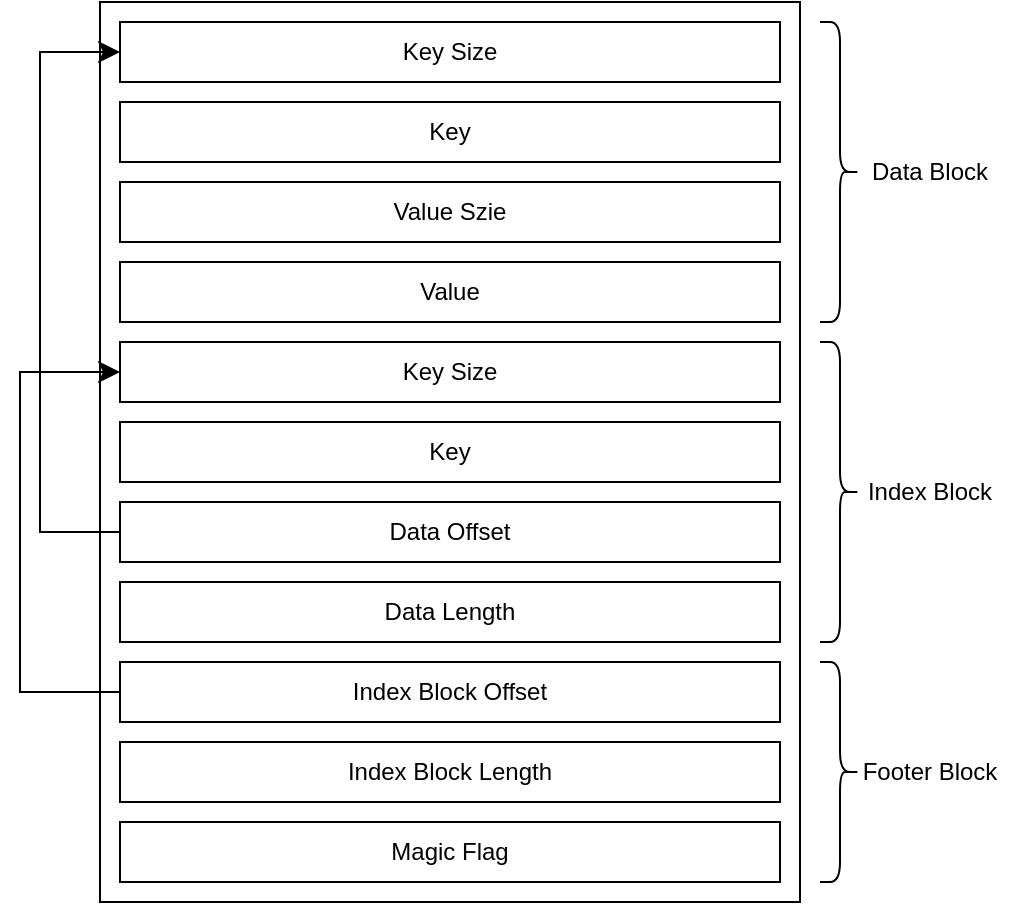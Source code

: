 <mxfile>
    <diagram id="jbE5xw0cJzw24V9jIfBQ" name="第 1 页">
        <mxGraphModel dx="575" dy="739" grid="1" gridSize="10" guides="1" tooltips="1" connect="1" arrows="1" fold="1" page="1" pageScale="1" pageWidth="827" pageHeight="1169" math="0" shadow="0">
            <root>
                <mxCell id="0"/>
                <mxCell id="1" parent="0"/>
                <mxCell id="2" value="" style="rounded=0;whiteSpace=wrap;html=1;" parent="1" vertex="1">
                    <mxGeometry x="180" y="90" width="350" height="450" as="geometry"/>
                </mxCell>
                <mxCell id="3" value="Key Size" style="rounded=0;whiteSpace=wrap;html=1;" parent="1" vertex="1">
                    <mxGeometry x="190" y="260" width="330" height="30" as="geometry"/>
                </mxCell>
                <mxCell id="4" value="Key" style="rounded=0;whiteSpace=wrap;html=1;" parent="1" vertex="1">
                    <mxGeometry x="190" y="140" width="330" height="30" as="geometry"/>
                </mxCell>
                <mxCell id="5" value="Value Szie" style="rounded=0;whiteSpace=wrap;html=1;" parent="1" vertex="1">
                    <mxGeometry x="190" y="180" width="330" height="30" as="geometry"/>
                </mxCell>
                <mxCell id="6" value="Value" style="rounded=0;whiteSpace=wrap;html=1;" parent="1" vertex="1">
                    <mxGeometry x="190" y="220" width="330" height="30" as="geometry"/>
                </mxCell>
                <mxCell id="9" value="" style="shape=curlyBracket;whiteSpace=wrap;html=1;rounded=1;flipH=1;labelPosition=right;verticalLabelPosition=middle;align=left;verticalAlign=middle;" parent="1" vertex="1">
                    <mxGeometry x="540" y="100" width="20" height="150" as="geometry"/>
                </mxCell>
                <mxCell id="10" value="Data Block" style="text;html=1;strokeColor=none;fillColor=none;align=center;verticalAlign=middle;whiteSpace=wrap;rounded=0;" parent="1" vertex="1">
                    <mxGeometry x="560" y="160" width="70" height="30" as="geometry"/>
                </mxCell>
                <mxCell id="11" value="Key Size" style="rounded=0;whiteSpace=wrap;html=1;" parent="1" vertex="1">
                    <mxGeometry x="190" y="100" width="330" height="30" as="geometry"/>
                </mxCell>
                <mxCell id="12" value="Data Offset" style="rounded=0;whiteSpace=wrap;html=1;" parent="1" vertex="1">
                    <mxGeometry x="190" y="340" width="330" height="30" as="geometry"/>
                </mxCell>
                <mxCell id="13" value="Key" style="rounded=0;whiteSpace=wrap;html=1;" parent="1" vertex="1">
                    <mxGeometry x="190" y="300" width="330" height="30" as="geometry"/>
                </mxCell>
                <mxCell id="14" value="" style="shape=curlyBracket;whiteSpace=wrap;html=1;rounded=1;flipH=1;labelPosition=right;verticalLabelPosition=middle;align=left;verticalAlign=middle;" parent="1" vertex="1">
                    <mxGeometry x="540" y="260" width="20" height="150" as="geometry"/>
                </mxCell>
                <mxCell id="15" value="Index Block" style="text;html=1;strokeColor=none;fillColor=none;align=center;verticalAlign=middle;whiteSpace=wrap;rounded=0;" parent="1" vertex="1">
                    <mxGeometry x="560" y="320" width="70" height="30" as="geometry"/>
                </mxCell>
                <mxCell id="16" value="Index Block Offset" style="rounded=0;whiteSpace=wrap;html=1;" parent="1" vertex="1">
                    <mxGeometry x="190" y="420" width="330" height="30" as="geometry"/>
                </mxCell>
                <mxCell id="17" value="Index Block Length" style="rounded=0;whiteSpace=wrap;html=1;" parent="1" vertex="1">
                    <mxGeometry x="190" y="460" width="330" height="30" as="geometry"/>
                </mxCell>
                <mxCell id="18" value="Magic Flag" style="rounded=0;whiteSpace=wrap;html=1;" parent="1" vertex="1">
                    <mxGeometry x="190" y="500" width="330" height="30" as="geometry"/>
                </mxCell>
                <mxCell id="22" value="" style="shape=curlyBracket;whiteSpace=wrap;html=1;rounded=1;flipH=1;labelPosition=right;verticalLabelPosition=middle;align=left;verticalAlign=middle;" parent="1" vertex="1">
                    <mxGeometry x="540" y="420" width="20" height="110" as="geometry"/>
                </mxCell>
                <mxCell id="23" value="Footer Block" style="text;html=1;strokeColor=none;fillColor=none;align=center;verticalAlign=middle;whiteSpace=wrap;rounded=0;" parent="1" vertex="1">
                    <mxGeometry x="555" y="460" width="80" height="30" as="geometry"/>
                </mxCell>
                <mxCell id="24" value="" style="edgeStyle=elbowEdgeStyle;elbow=horizontal;endArrow=classic;html=1;rounded=0;endSize=8;startSize=8;strokeColor=default;exitX=0;exitY=0.5;exitDx=0;exitDy=0;entryX=0;entryY=0.5;entryDx=0;entryDy=0;" parent="1" source="12" target="11" edge="1">
                    <mxGeometry width="50" height="50" relative="1" as="geometry">
                        <mxPoint x="130" y="360" as="sourcePoint"/>
                        <mxPoint x="150" y="110" as="targetPoint"/>
                        <Array as="points">
                            <mxPoint x="150" y="240"/>
                        </Array>
                    </mxGeometry>
                </mxCell>
                <mxCell id="25" value="" style="edgeStyle=elbowEdgeStyle;elbow=horizontal;endArrow=classic;html=1;rounded=0;endSize=8;startSize=8;strokeColor=default;exitX=0;exitY=0.5;exitDx=0;exitDy=0;entryX=0;entryY=0.5;entryDx=0;entryDy=0;" parent="1" source="16" edge="1">
                    <mxGeometry width="50" height="50" relative="1" as="geometry">
                        <mxPoint x="190" y="515" as="sourcePoint"/>
                        <mxPoint x="190" y="275" as="targetPoint"/>
                        <Array as="points">
                            <mxPoint x="140" y="340"/>
                        </Array>
                    </mxGeometry>
                </mxCell>
                <mxCell id="26" value="Data Length" style="rounded=0;whiteSpace=wrap;html=1;" parent="1" vertex="1">
                    <mxGeometry x="190" y="380" width="330" height="30" as="geometry"/>
                </mxCell>
            </root>
        </mxGraphModel>
    </diagram>
</mxfile>
